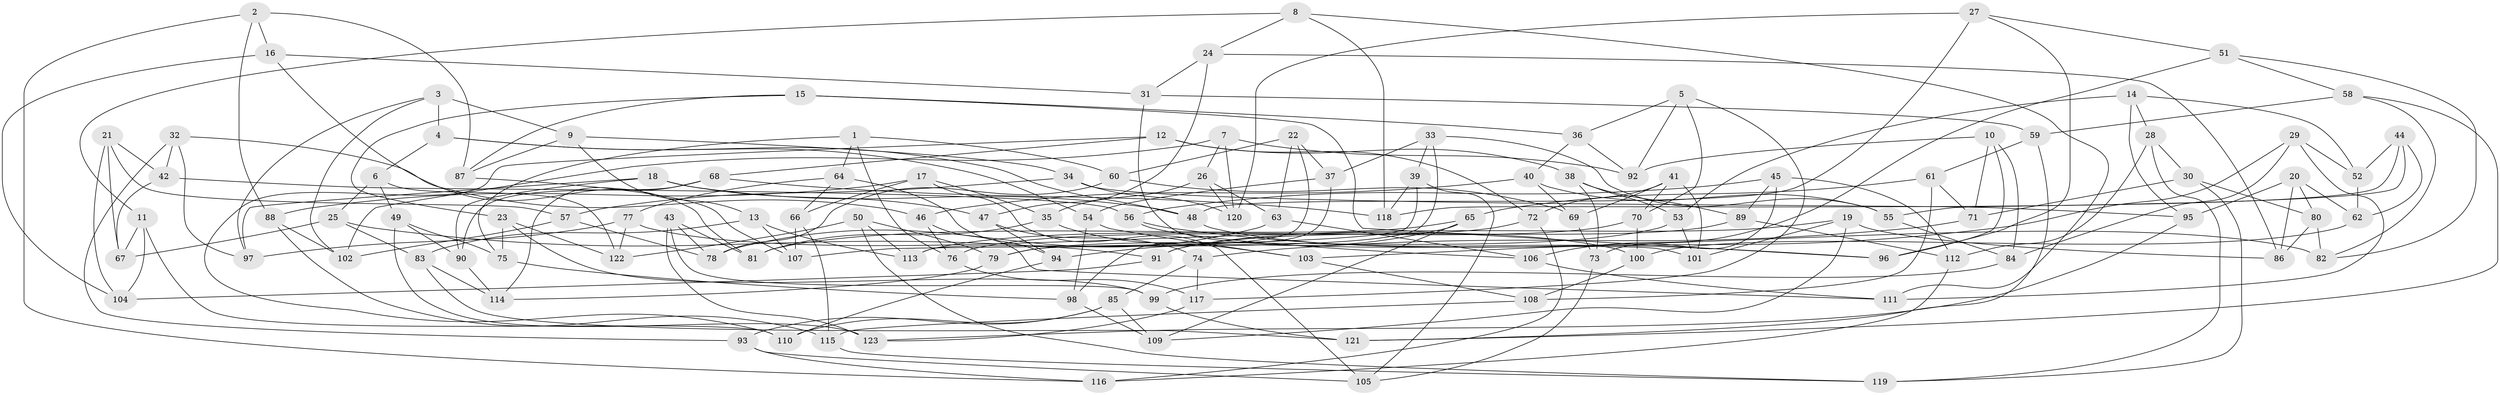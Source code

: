 // coarse degree distribution, {14: 0.01639344262295082, 8: 0.14754098360655737, 3: 0.01639344262295082, 10: 0.03278688524590164, 6: 0.32786885245901637, 7: 0.03278688524590164, 4: 0.3770491803278688, 5: 0.04918032786885246}
// Generated by graph-tools (version 1.1) at 2025/20/03/04/25 18:20:33]
// undirected, 123 vertices, 246 edges
graph export_dot {
graph [start="1"]
  node [color=gray90,style=filled];
  1;
  2;
  3;
  4;
  5;
  6;
  7;
  8;
  9;
  10;
  11;
  12;
  13;
  14;
  15;
  16;
  17;
  18;
  19;
  20;
  21;
  22;
  23;
  24;
  25;
  26;
  27;
  28;
  29;
  30;
  31;
  32;
  33;
  34;
  35;
  36;
  37;
  38;
  39;
  40;
  41;
  42;
  43;
  44;
  45;
  46;
  47;
  48;
  49;
  50;
  51;
  52;
  53;
  54;
  55;
  56;
  57;
  58;
  59;
  60;
  61;
  62;
  63;
  64;
  65;
  66;
  67;
  68;
  69;
  70;
  71;
  72;
  73;
  74;
  75;
  76;
  77;
  78;
  79;
  80;
  81;
  82;
  83;
  84;
  85;
  86;
  87;
  88;
  89;
  90;
  91;
  92;
  93;
  94;
  95;
  96;
  97;
  98;
  99;
  100;
  101;
  102;
  103;
  104;
  105;
  106;
  107;
  108;
  109;
  110;
  111;
  112;
  113;
  114;
  115;
  116;
  117;
  118;
  119;
  120;
  121;
  122;
  123;
  1 -- 75;
  1 -- 60;
  1 -- 64;
  1 -- 76;
  2 -- 88;
  2 -- 116;
  2 -- 87;
  2 -- 16;
  3 -- 9;
  3 -- 97;
  3 -- 102;
  3 -- 4;
  4 -- 6;
  4 -- 54;
  4 -- 48;
  5 -- 117;
  5 -- 92;
  5 -- 70;
  5 -- 36;
  6 -- 25;
  6 -- 122;
  6 -- 49;
  7 -- 102;
  7 -- 26;
  7 -- 120;
  7 -- 92;
  8 -- 24;
  8 -- 11;
  8 -- 111;
  8 -- 118;
  9 -- 13;
  9 -- 34;
  9 -- 87;
  10 -- 84;
  10 -- 92;
  10 -- 71;
  10 -- 96;
  11 -- 110;
  11 -- 67;
  11 -- 104;
  12 -- 68;
  12 -- 38;
  12 -- 110;
  12 -- 72;
  13 -- 113;
  13 -- 83;
  13 -- 107;
  14 -- 52;
  14 -- 53;
  14 -- 28;
  14 -- 95;
  15 -- 23;
  15 -- 36;
  15 -- 87;
  15 -- 96;
  16 -- 104;
  16 -- 81;
  16 -- 31;
  17 -- 105;
  17 -- 88;
  17 -- 35;
  17 -- 66;
  18 -- 48;
  18 -- 47;
  18 -- 97;
  18 -- 90;
  19 -- 86;
  19 -- 91;
  19 -- 109;
  19 -- 101;
  20 -- 95;
  20 -- 62;
  20 -- 80;
  20 -- 86;
  21 -- 57;
  21 -- 42;
  21 -- 67;
  21 -- 104;
  22 -- 60;
  22 -- 63;
  22 -- 37;
  22 -- 113;
  23 -- 75;
  23 -- 99;
  23 -- 122;
  24 -- 31;
  24 -- 86;
  24 -- 47;
  25 -- 83;
  25 -- 67;
  25 -- 91;
  26 -- 120;
  26 -- 63;
  26 -- 35;
  27 -- 51;
  27 -- 120;
  27 -- 48;
  27 -- 96;
  28 -- 119;
  28 -- 112;
  28 -- 30;
  29 -- 103;
  29 -- 52;
  29 -- 84;
  29 -- 111;
  30 -- 119;
  30 -- 80;
  30 -- 71;
  31 -- 59;
  31 -- 101;
  32 -- 42;
  32 -- 46;
  32 -- 97;
  32 -- 93;
  33 -- 55;
  33 -- 39;
  33 -- 37;
  33 -- 79;
  34 -- 120;
  34 -- 95;
  34 -- 57;
  35 -- 81;
  35 -- 103;
  36 -- 40;
  36 -- 92;
  37 -- 54;
  37 -- 98;
  38 -- 89;
  38 -- 53;
  38 -- 73;
  39 -- 105;
  39 -- 118;
  39 -- 107;
  40 -- 55;
  40 -- 69;
  40 -- 46;
  41 -- 70;
  41 -- 69;
  41 -- 72;
  41 -- 101;
  42 -- 56;
  42 -- 67;
  43 -- 78;
  43 -- 123;
  43 -- 99;
  43 -- 81;
  44 -- 55;
  44 -- 52;
  44 -- 118;
  44 -- 62;
  45 -- 89;
  45 -- 73;
  45 -- 112;
  45 -- 56;
  46 -- 76;
  46 -- 111;
  47 -- 94;
  47 -- 74;
  48 -- 82;
  49 -- 123;
  49 -- 75;
  49 -- 90;
  50 -- 113;
  50 -- 119;
  50 -- 79;
  50 -- 122;
  51 -- 58;
  51 -- 82;
  51 -- 106;
  52 -- 62;
  53 -- 101;
  53 -- 79;
  54 -- 98;
  54 -- 103;
  55 -- 84;
  56 -- 106;
  56 -- 96;
  57 -- 102;
  57 -- 78;
  58 -- 121;
  58 -- 59;
  58 -- 82;
  59 -- 61;
  59 -- 121;
  60 -- 69;
  60 -- 78;
  61 -- 65;
  61 -- 71;
  61 -- 108;
  62 -- 100;
  63 -- 78;
  63 -- 106;
  64 -- 66;
  64 -- 94;
  64 -- 77;
  65 -- 109;
  65 -- 81;
  65 -- 94;
  66 -- 107;
  66 -- 115;
  68 -- 118;
  68 -- 90;
  68 -- 114;
  69 -- 73;
  70 -- 100;
  70 -- 113;
  71 -- 74;
  72 -- 116;
  72 -- 76;
  73 -- 105;
  74 -- 117;
  74 -- 85;
  75 -- 98;
  76 -- 117;
  77 -- 122;
  77 -- 100;
  77 -- 97;
  79 -- 114;
  80 -- 86;
  80 -- 82;
  83 -- 114;
  83 -- 121;
  84 -- 99;
  85 -- 110;
  85 -- 93;
  85 -- 109;
  87 -- 107;
  88 -- 102;
  88 -- 115;
  89 -- 112;
  89 -- 91;
  90 -- 114;
  91 -- 104;
  93 -- 105;
  93 -- 116;
  94 -- 110;
  95 -- 123;
  98 -- 109;
  99 -- 121;
  100 -- 108;
  103 -- 108;
  106 -- 111;
  108 -- 115;
  112 -- 116;
  115 -- 119;
  117 -- 123;
}
